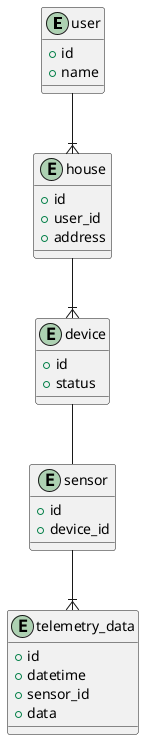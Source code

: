 @startuml er_diargamm
entity user {
  + id
  + name
}
entity house {
  + id
  + user_id
  + address
}
entity device {
  + id
  + status
}
entity sensor {
  + id
  + device_id
}
entity telemetry_data {
  + id
  + datetime
  + sensor_id
  + data
}


user --|{ house
house --|{ device
device -- sensor
sensor --|{ telemetry_data



@enduml